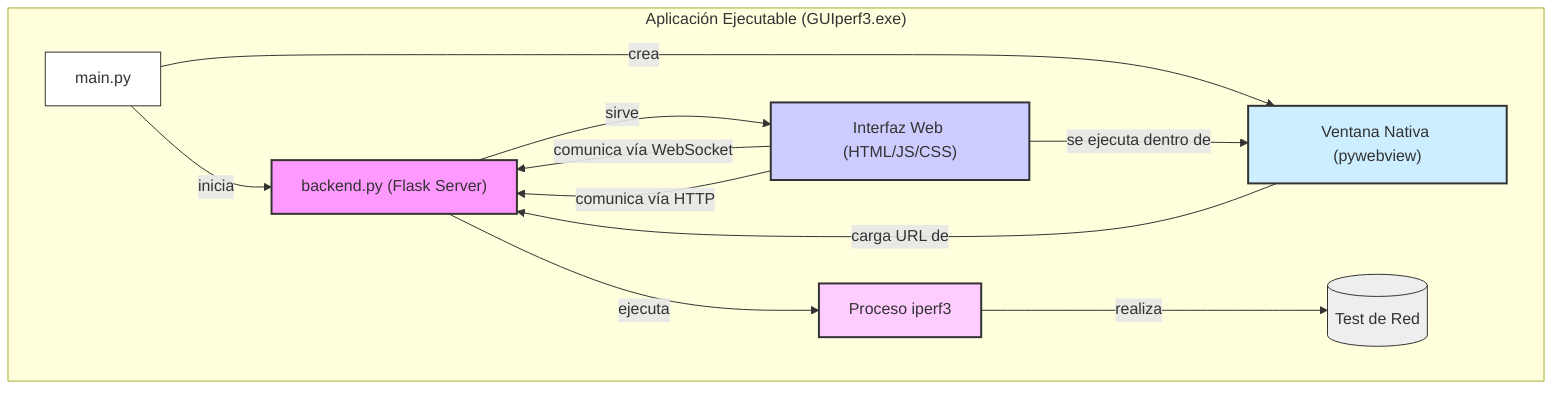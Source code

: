 flowchart TD
 subgraph subGraph0["Aplicación Ejecutable (GUIperf3.exe)"]
        B["backend.py (Flask Server)"]
        M["main.py"]
        W["Ventana Nativa (pywebview)"]
        F["Interfaz Web (HTML/JS/CSS)"]
        I["Proceso iperf3"]
        NET[("Test de Red")]
  end
    M -- inicia --> B
    M -- crea --> W
    W -- carga URL de --> B
    B -- sirve --> F
    F -- se ejecuta dentro de --> W
    B -- ejecuta --> I
    F -- comunica vía WebSocket --> B
    F -- comunica vía HTTP --> B
    I -- realiza --> NET

    style B fill:#f9f,stroke:#333,stroke-width:2px
    style M fill:#fff,stroke:#333,stroke-width:1px
    style W fill:#cef,stroke:#333,stroke-width:2px
    style F fill:#ccf,stroke:#333,stroke-width:2px
    style I fill:#fcf,stroke:#333,stroke-width:2px
    style NET fill:#eee,stroke:#333,stroke-width:1px